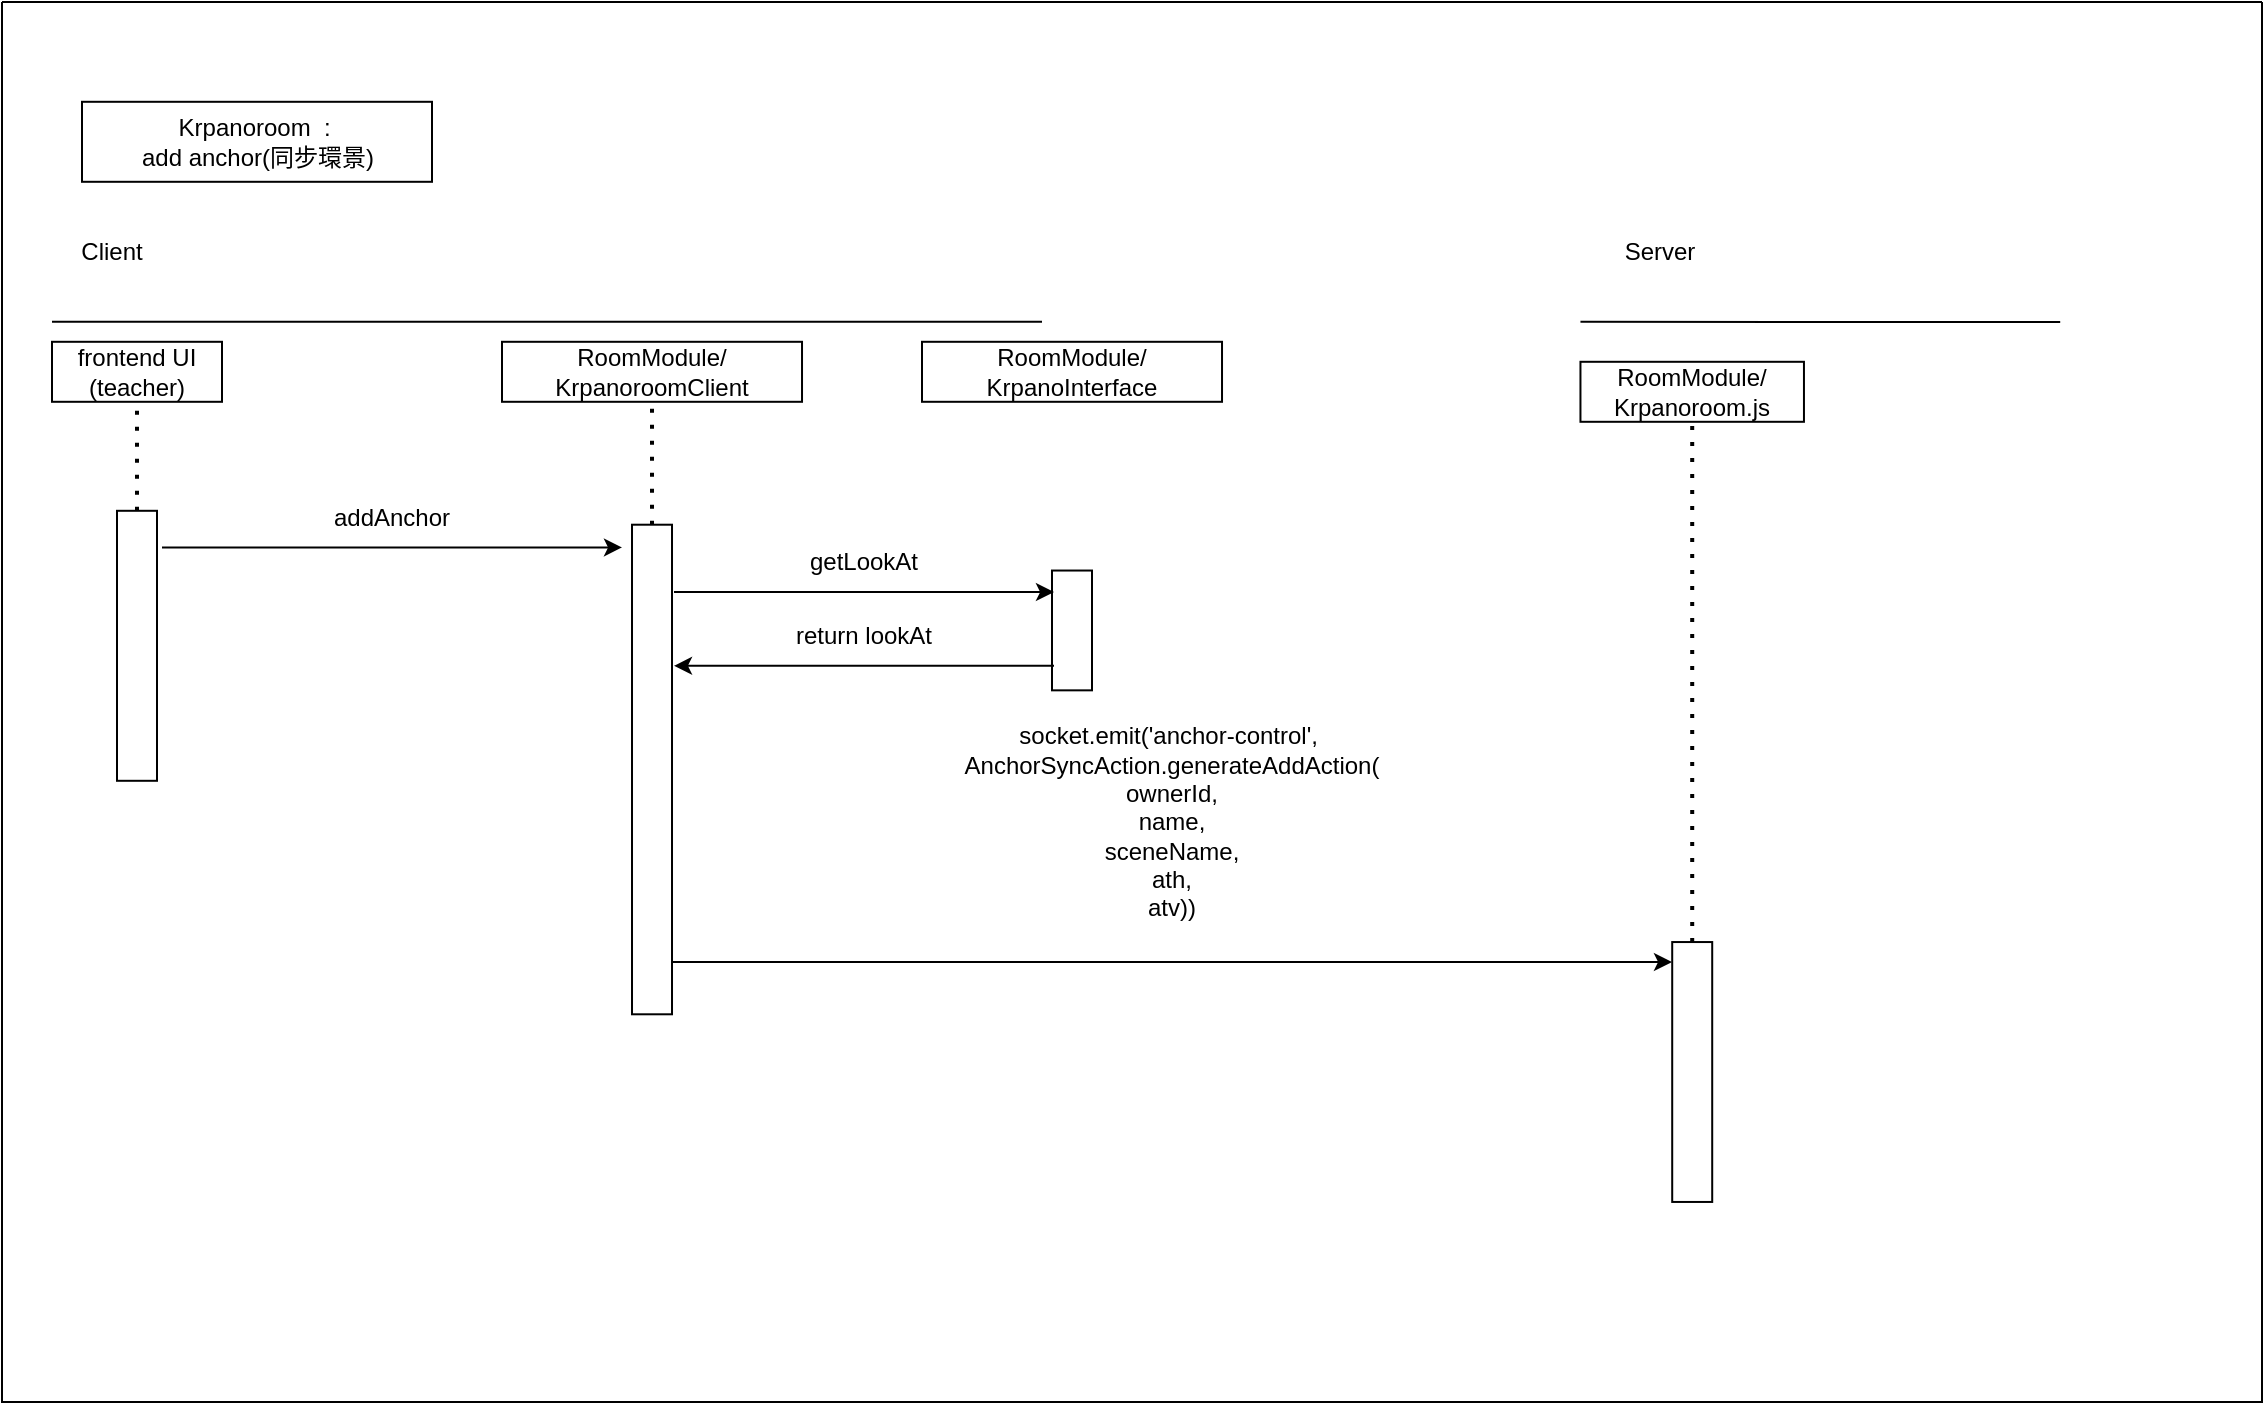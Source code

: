 <mxfile version="20.8.23" type="github">
  <diagram id="Z87XCZslrCXwQrkr19RX" name="Page-1">
    <mxGraphModel dx="2261" dy="707" grid="1" gridSize="10" guides="1" tooltips="1" connect="1" arrows="1" fold="1" page="1" pageScale="1" pageWidth="827" pageHeight="1169" math="0" shadow="0">
      <root>
        <mxCell id="0" />
        <mxCell id="1" parent="0" />
        <mxCell id="0DKkQV_DlRvVZHHdh2dW-18" value="" style="swimlane;startSize=0;fillColor=#FF5959;" parent="1" vertex="1">
          <mxGeometry x="-680" y="50" width="1130" height="700" as="geometry">
            <mxRectangle x="-140" y="345" width="50" height="40" as="alternateBounds" />
          </mxGeometry>
        </mxCell>
        <mxCell id="S6yvC7qdEsfKQvKiLP5z-27" value="" style="rounded=0;whiteSpace=wrap;html=1;" parent="0DKkQV_DlRvVZHHdh2dW-18" vertex="1">
          <mxGeometry x="40" y="49.9" width="175" height="40" as="geometry" />
        </mxCell>
        <mxCell id="S6yvC7qdEsfKQvKiLP5z-6" value="" style="endArrow=none;dashed=1;html=1;dashPattern=1 3;strokeWidth=2;rounded=0;entryX=0.5;entryY=1;entryDx=0;entryDy=0;startArrow=none;" parent="0DKkQV_DlRvVZHHdh2dW-18" source="QYz8oIN1GEiqAUlNkPk4-4" target="S6yvC7qdEsfKQvKiLP5z-3" edge="1">
          <mxGeometry width="50" height="50" relative="1" as="geometry">
            <mxPoint x="821.35" y="669.9" as="sourcePoint" />
            <mxPoint x="967.6" y="259.9" as="targetPoint" />
          </mxGeometry>
        </mxCell>
        <mxCell id="S6yvC7qdEsfKQvKiLP5z-9" value="" style="endArrow=none;html=1;rounded=0;" parent="0DKkQV_DlRvVZHHdh2dW-18" edge="1">
          <mxGeometry width="50" height="50" relative="1" as="geometry">
            <mxPoint x="25" y="159.9" as="sourcePoint" />
            <mxPoint x="520" y="159.9" as="targetPoint" />
          </mxGeometry>
        </mxCell>
        <mxCell id="S6yvC7qdEsfKQvKiLP5z-10" value="" style="endArrow=none;html=1;rounded=0;" parent="0DKkQV_DlRvVZHHdh2dW-18" edge="1">
          <mxGeometry width="50" height="50" relative="1" as="geometry">
            <mxPoint x="789.23" y="159.9" as="sourcePoint" />
            <mxPoint x="1029.1" y="160" as="targetPoint" />
          </mxGeometry>
        </mxCell>
        <mxCell id="S6yvC7qdEsfKQvKiLP5z-11" value="Client" style="text;strokeColor=none;align=center;fillColor=none;html=1;verticalAlign=middle;whiteSpace=wrap;rounded=0;" parent="0DKkQV_DlRvVZHHdh2dW-18" vertex="1">
          <mxGeometry x="25" y="109.9" width="60" height="30" as="geometry" />
        </mxCell>
        <mxCell id="S6yvC7qdEsfKQvKiLP5z-12" value="Server" style="text;strokeColor=none;align=center;fillColor=none;html=1;verticalAlign=middle;whiteSpace=wrap;rounded=0;" parent="0DKkQV_DlRvVZHHdh2dW-18" vertex="1">
          <mxGeometry x="799.1" y="109.9" width="60" height="30" as="geometry" />
        </mxCell>
        <mxCell id="S6yvC7qdEsfKQvKiLP5z-26" value="Krpanoroom&amp;nbsp; :&amp;nbsp;&lt;br&gt;add anchor(同步環景)" style="text;strokeColor=none;align=center;fillColor=none;html=1;verticalAlign=middle;whiteSpace=wrap;rounded=0;" parent="0DKkQV_DlRvVZHHdh2dW-18" vertex="1">
          <mxGeometry x="52.5" y="54.9" width="150" height="30" as="geometry" />
        </mxCell>
        <mxCell id="S6yvC7qdEsfKQvKiLP5z-30" value="RoomModule/&lt;br&gt;KrpanoroomClient" style="rounded=0;whiteSpace=wrap;html=1;" parent="0DKkQV_DlRvVZHHdh2dW-18" vertex="1">
          <mxGeometry x="250.0" y="169.9" width="150.01" height="30" as="geometry" />
        </mxCell>
        <mxCell id="S6yvC7qdEsfKQvKiLP5z-33" value="" style="rounded=0;whiteSpace=wrap;html=1;rotation=90;" parent="0DKkQV_DlRvVZHHdh2dW-18" vertex="1">
          <mxGeometry x="202.61" y="373.75" width="244.79" height="20" as="geometry" />
        </mxCell>
        <mxCell id="S6yvC7qdEsfKQvKiLP5z-32" value="" style="endArrow=none;dashed=1;html=1;dashPattern=1 3;strokeWidth=2;rounded=0;entryX=0.5;entryY=1;entryDx=0;entryDy=0;startArrow=none;" parent="0DKkQV_DlRvVZHHdh2dW-18" source="S6yvC7qdEsfKQvKiLP5z-33" target="S6yvC7qdEsfKQvKiLP5z-30" edge="1">
          <mxGeometry width="50" height="50" relative="1" as="geometry">
            <mxPoint x="138.7" y="619.9" as="sourcePoint" />
            <mxPoint x="138.7" y="249.9" as="targetPoint" />
          </mxGeometry>
        </mxCell>
        <mxCell id="QYz8oIN1GEiqAUlNkPk4-4" value="" style="rounded=0;whiteSpace=wrap;html=1;rotation=90;spacing=4;" parent="0DKkQV_DlRvVZHHdh2dW-18" vertex="1">
          <mxGeometry x="780.13" y="525" width="129.95" height="20" as="geometry" />
        </mxCell>
        <mxCell id="MCn9pfl6cx8tljpHCmL5-1" value="" style="endArrow=classic;html=1;rounded=0;entryX=1;entryY=1;entryDx=0;entryDy=0;exitX=0;exitY=1;exitDx=0;exitDy=0;" parent="0DKkQV_DlRvVZHHdh2dW-18" source="MCn9pfl6cx8tljpHCmL5-3" target="MCn9pfl6cx8tljpHCmL5-3" edge="1">
          <mxGeometry width="50" height="50" relative="1" as="geometry">
            <mxPoint x="31.04" y="266.74" as="sourcePoint" />
            <mxPoint x="470" y="310.9" as="targetPoint" />
          </mxGeometry>
        </mxCell>
        <mxCell id="MCn9pfl6cx8tljpHCmL5-3" value="addAnchor" style="text;strokeColor=none;align=center;fillColor=none;html=1;verticalAlign=middle;whiteSpace=wrap;rounded=0;" parent="0DKkQV_DlRvVZHHdh2dW-18" vertex="1">
          <mxGeometry x="80" y="242.72" width="230" height="30" as="geometry" />
        </mxCell>
        <mxCell id="MCn9pfl6cx8tljpHCmL5-5" value="frontend UI&lt;br&gt;(teacher)" style="rounded=0;whiteSpace=wrap;html=1;" parent="0DKkQV_DlRvVZHHdh2dW-18" vertex="1">
          <mxGeometry x="25" y="169.9" width="85" height="30" as="geometry" />
        </mxCell>
        <mxCell id="MCn9pfl6cx8tljpHCmL5-6" value="" style="rounded=0;whiteSpace=wrap;html=1;rotation=90;spacing=4;" parent="0DKkQV_DlRvVZHHdh2dW-18" vertex="1">
          <mxGeometry y="311.9" width="135" height="20" as="geometry" />
        </mxCell>
        <mxCell id="MCn9pfl6cx8tljpHCmL5-7" value="" style="endArrow=none;dashed=1;html=1;dashPattern=1 3;strokeWidth=2;rounded=0;entryX=0.5;entryY=1;entryDx=0;entryDy=0;exitX=0;exitY=0.5;exitDx=0;exitDy=0;" parent="0DKkQV_DlRvVZHHdh2dW-18" source="MCn9pfl6cx8tljpHCmL5-6" target="MCn9pfl6cx8tljpHCmL5-5" edge="1">
          <mxGeometry width="50" height="50" relative="1" as="geometry">
            <mxPoint x="420" y="329.9" as="sourcePoint" />
            <mxPoint x="470" y="279.9" as="targetPoint" />
          </mxGeometry>
        </mxCell>
        <mxCell id="S6yvC7qdEsfKQvKiLP5z-3" value="RoomModule/&lt;br&gt;Krpanoroom.js" style="rounded=0;whiteSpace=wrap;html=1;" parent="0DKkQV_DlRvVZHHdh2dW-18" vertex="1">
          <mxGeometry x="789.23" y="179.9" width="111.75" height="30" as="geometry" />
        </mxCell>
        <mxCell id="dILGxwlcteWHyGqmObZT-1" value="RoomModule/&lt;br&gt;KrpanoInterface" style="rounded=0;whiteSpace=wrap;html=1;" vertex="1" parent="0DKkQV_DlRvVZHHdh2dW-18">
          <mxGeometry x="460.0" y="169.9" width="150.01" height="30" as="geometry" />
        </mxCell>
        <mxCell id="dILGxwlcteWHyGqmObZT-3" value="" style="rounded=0;whiteSpace=wrap;html=1;rotation=90;" vertex="1" parent="0DKkQV_DlRvVZHHdh2dW-18">
          <mxGeometry x="505.05" y="304.22" width="59.9" height="20" as="geometry" />
        </mxCell>
        <mxCell id="dILGxwlcteWHyGqmObZT-2" value="" style="endArrow=classic;html=1;rounded=0;exitX=0;exitY=1;exitDx=0;exitDy=0;entryX=1;entryY=1;entryDx=0;entryDy=0;" edge="1" parent="0DKkQV_DlRvVZHHdh2dW-18" source="dILGxwlcteWHyGqmObZT-4" target="dILGxwlcteWHyGqmObZT-4">
          <mxGeometry width="50" height="50" relative="1" as="geometry">
            <mxPoint x="500" y="370" as="sourcePoint" />
            <mxPoint x="550" y="316" as="targetPoint" />
          </mxGeometry>
        </mxCell>
        <mxCell id="dILGxwlcteWHyGqmObZT-4" value="getLookAt" style="text;strokeColor=none;align=center;fillColor=none;html=1;verticalAlign=middle;whiteSpace=wrap;rounded=0;" vertex="1" parent="0DKkQV_DlRvVZHHdh2dW-18">
          <mxGeometry x="336" y="265.04" width="190" height="30" as="geometry" />
        </mxCell>
        <mxCell id="dILGxwlcteWHyGqmObZT-6" value="return lookAt" style="text;strokeColor=none;align=center;fillColor=none;html=1;verticalAlign=middle;whiteSpace=wrap;rounded=0;" vertex="1" parent="0DKkQV_DlRvVZHHdh2dW-18">
          <mxGeometry x="336" y="301.9" width="190" height="30" as="geometry" />
        </mxCell>
        <mxCell id="dILGxwlcteWHyGqmObZT-5" value="" style="endArrow=classic;html=1;rounded=0;exitX=1;exitY=1;exitDx=0;exitDy=0;entryX=0;entryY=1;entryDx=0;entryDy=0;" edge="1" parent="0DKkQV_DlRvVZHHdh2dW-18" source="dILGxwlcteWHyGqmObZT-6" target="dILGxwlcteWHyGqmObZT-6">
          <mxGeometry width="50" height="50" relative="1" as="geometry">
            <mxPoint x="500" y="370" as="sourcePoint" />
            <mxPoint x="550" y="320" as="targetPoint" />
          </mxGeometry>
        </mxCell>
        <mxCell id="dILGxwlcteWHyGqmObZT-7" value="socket.emit(&#39;anchor-control&#39;,&amp;nbsp;&lt;br&gt;AnchorSyncAction.generateAddAction(&lt;br&gt;ownerId,&lt;br&gt;name,&lt;br&gt;sceneName,&lt;br&gt;ath,&lt;br&gt;atv))" style="text;strokeColor=none;align=center;fillColor=none;html=1;verticalAlign=middle;whiteSpace=wrap;rounded=0;" vertex="1" parent="0DKkQV_DlRvVZHHdh2dW-18">
          <mxGeometry x="335" y="340" width="500" height="140" as="geometry" />
        </mxCell>
        <mxCell id="dILGxwlcteWHyGqmObZT-8" value="" style="endArrow=classic;html=1;rounded=0;exitX=0;exitY=1;exitDx=0;exitDy=0;entryX=1;entryY=1;entryDx=0;entryDy=0;" edge="1" parent="0DKkQV_DlRvVZHHdh2dW-18" source="dILGxwlcteWHyGqmObZT-7" target="dILGxwlcteWHyGqmObZT-7">
          <mxGeometry width="50" height="50" relative="1" as="geometry">
            <mxPoint x="500" y="330" as="sourcePoint" />
            <mxPoint x="550" y="280" as="targetPoint" />
          </mxGeometry>
        </mxCell>
      </root>
    </mxGraphModel>
  </diagram>
</mxfile>
